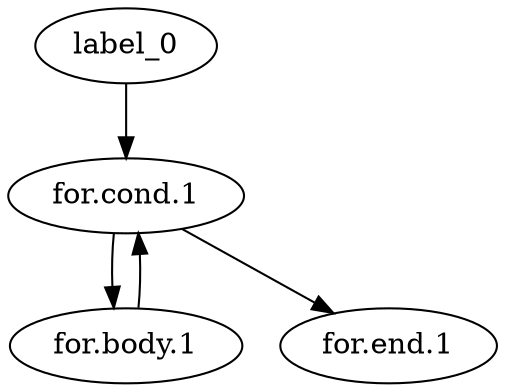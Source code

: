 digraph {
	label_0
	label_0 -> "for.cond.1"
	"for.cond.1"
	"for.cond.1" -> "for.body.1"
	"for.cond.1" -> "for.end.1"
	"for.body.1"
	"for.body.1" -> "for.cond.1"
	"for.end.1"
}
